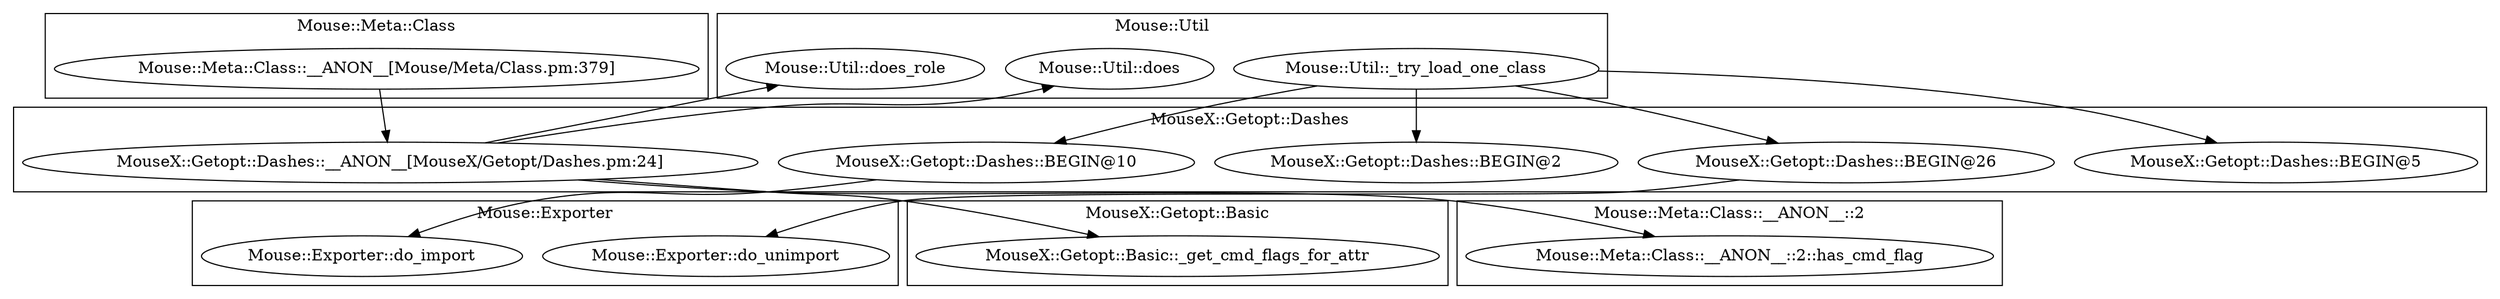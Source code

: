 digraph {
graph [overlap=false]
subgraph cluster_Mouse_Meta_Class {
	label="Mouse::Meta::Class";
	"Mouse::Meta::Class::__ANON__[Mouse/Meta/Class.pm:379]";
}
subgraph cluster_MouseX_Getopt_Dashes {
	label="MouseX::Getopt::Dashes";
	"MouseX::Getopt::Dashes::BEGIN@2";
	"MouseX::Getopt::Dashes::BEGIN@10";
	"MouseX::Getopt::Dashes::BEGIN@5";
	"MouseX::Getopt::Dashes::__ANON__[MouseX/Getopt/Dashes.pm:24]";
	"MouseX::Getopt::Dashes::BEGIN@26";
}
subgraph cluster_Mouse_Exporter {
	label="Mouse::Exporter";
	"Mouse::Exporter::do_import";
	"Mouse::Exporter::do_unimport";
}
subgraph cluster_MouseX_Getopt_Basic {
	label="MouseX::Getopt::Basic";
	"MouseX::Getopt::Basic::_get_cmd_flags_for_attr";
}
subgraph cluster_Mouse_Meta_Class___ANON___2 {
	label="Mouse::Meta::Class::__ANON__::2";
	"Mouse::Meta::Class::__ANON__::2::has_cmd_flag";
}
subgraph cluster_Mouse_Util {
	label="Mouse::Util";
	"Mouse::Util::does";
	"Mouse::Util::_try_load_one_class";
	"Mouse::Util::does_role";
}
"MouseX::Getopt::Dashes::__ANON__[MouseX/Getopt/Dashes.pm:24]" -> "MouseX::Getopt::Basic::_get_cmd_flags_for_attr";
"Mouse::Meta::Class::__ANON__[Mouse/Meta/Class.pm:379]" -> "MouseX::Getopt::Dashes::__ANON__[MouseX/Getopt/Dashes.pm:24]";
"MouseX::Getopt::Dashes::__ANON__[MouseX/Getopt/Dashes.pm:24]" -> "Mouse::Util::does";
"Mouse::Util::_try_load_one_class" -> "MouseX::Getopt::Dashes::BEGIN@5";
"MouseX::Getopt::Dashes::BEGIN@26" -> "Mouse::Exporter::do_unimport";
"MouseX::Getopt::Dashes::__ANON__[MouseX/Getopt/Dashes.pm:24]" -> "Mouse::Util::does_role";
"MouseX::Getopt::Dashes::BEGIN@10" -> "Mouse::Exporter::do_import";
"MouseX::Getopt::Dashes::__ANON__[MouseX/Getopt/Dashes.pm:24]" -> "Mouse::Meta::Class::__ANON__::2::has_cmd_flag";
"Mouse::Util::_try_load_one_class" -> "MouseX::Getopt::Dashes::BEGIN@2";
"Mouse::Util::_try_load_one_class" -> "MouseX::Getopt::Dashes::BEGIN@26";
"Mouse::Util::_try_load_one_class" -> "MouseX::Getopt::Dashes::BEGIN@10";
}
